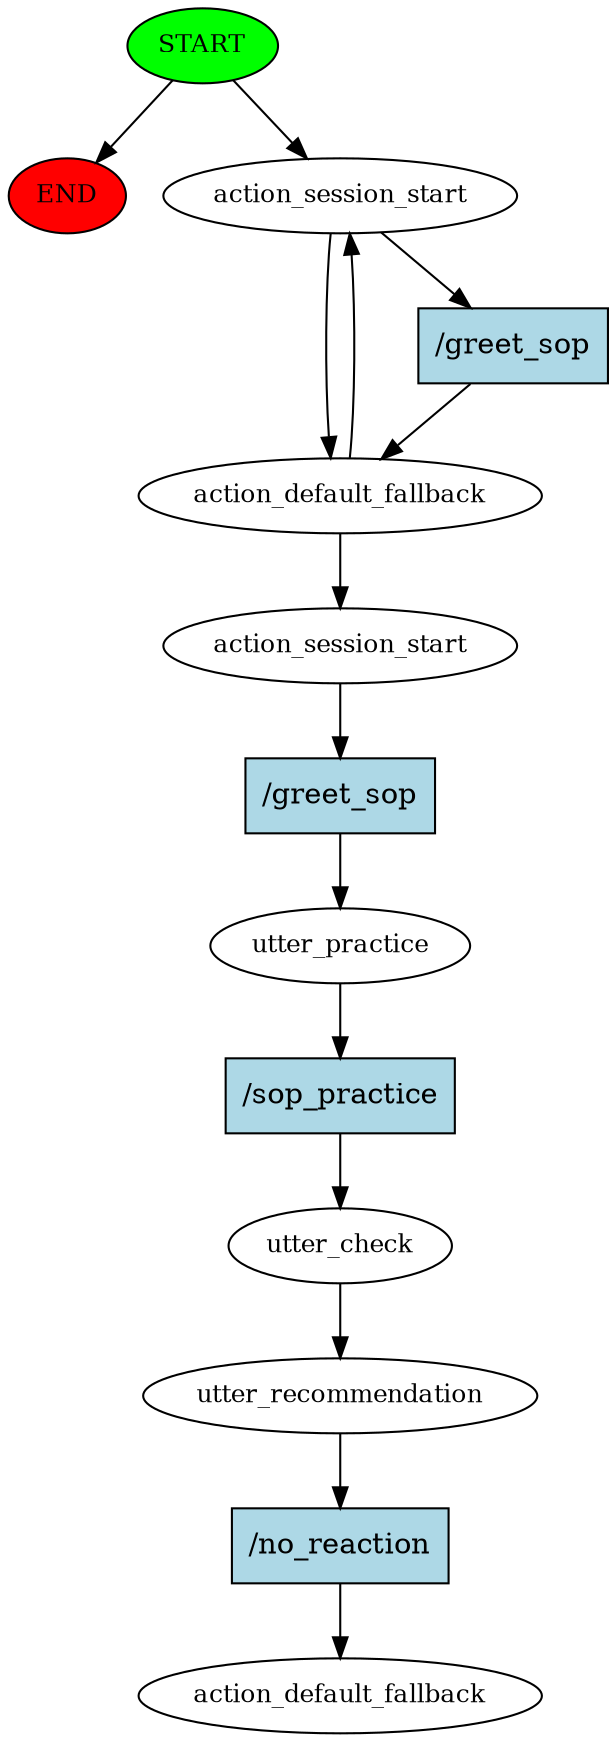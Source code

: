 digraph  {
0 [class="start active", fillcolor=green, fontsize=12, label=START, style=filled];
"-1" [class=end, fillcolor=red, fontsize=12, label=END, style=filled];
1 [class=active, fontsize=12, label=action_session_start];
2 [class=active, fontsize=12, label=action_default_fallback];
5 [class=active, fontsize=12, label=action_session_start];
6 [class=active, fontsize=12, label=utter_practice];
7 [class=active, fontsize=12, label=utter_check];
8 [class=active, fontsize=12, label=utter_recommendation];
9 [class="dashed active", fontsize=12, label=action_default_fallback];
10 [class="intent active", fillcolor=lightblue, label="/greet_sop", shape=rect, style=filled];
11 [class="intent active", fillcolor=lightblue, label="/greet_sop", shape=rect, style=filled];
12 [class="intent active", fillcolor=lightblue, label="/sop_practice", shape=rect, style=filled];
13 [class="intent active", fillcolor=lightblue, label="/no_reaction", shape=rect, style=filled];
0 -> "-1"  [class="", key=NONE, label=""];
0 -> 1  [class=active, key=NONE, label=""];
1 -> 2  [class=active, key=NONE, label=""];
1 -> 10  [class=active, key=0];
2 -> 1  [class=active, key=NONE, label=""];
2 -> 5  [class=active, key=NONE, label=""];
5 -> 11  [class=active, key=0];
6 -> 12  [class=active, key=0];
7 -> 8  [class=active, key=NONE, label=""];
8 -> 13  [class=active, key=0];
10 -> 2  [class=active, key=0];
11 -> 6  [class=active, key=0];
12 -> 7  [class=active, key=0];
13 -> 9  [class=active, key=0];
}
